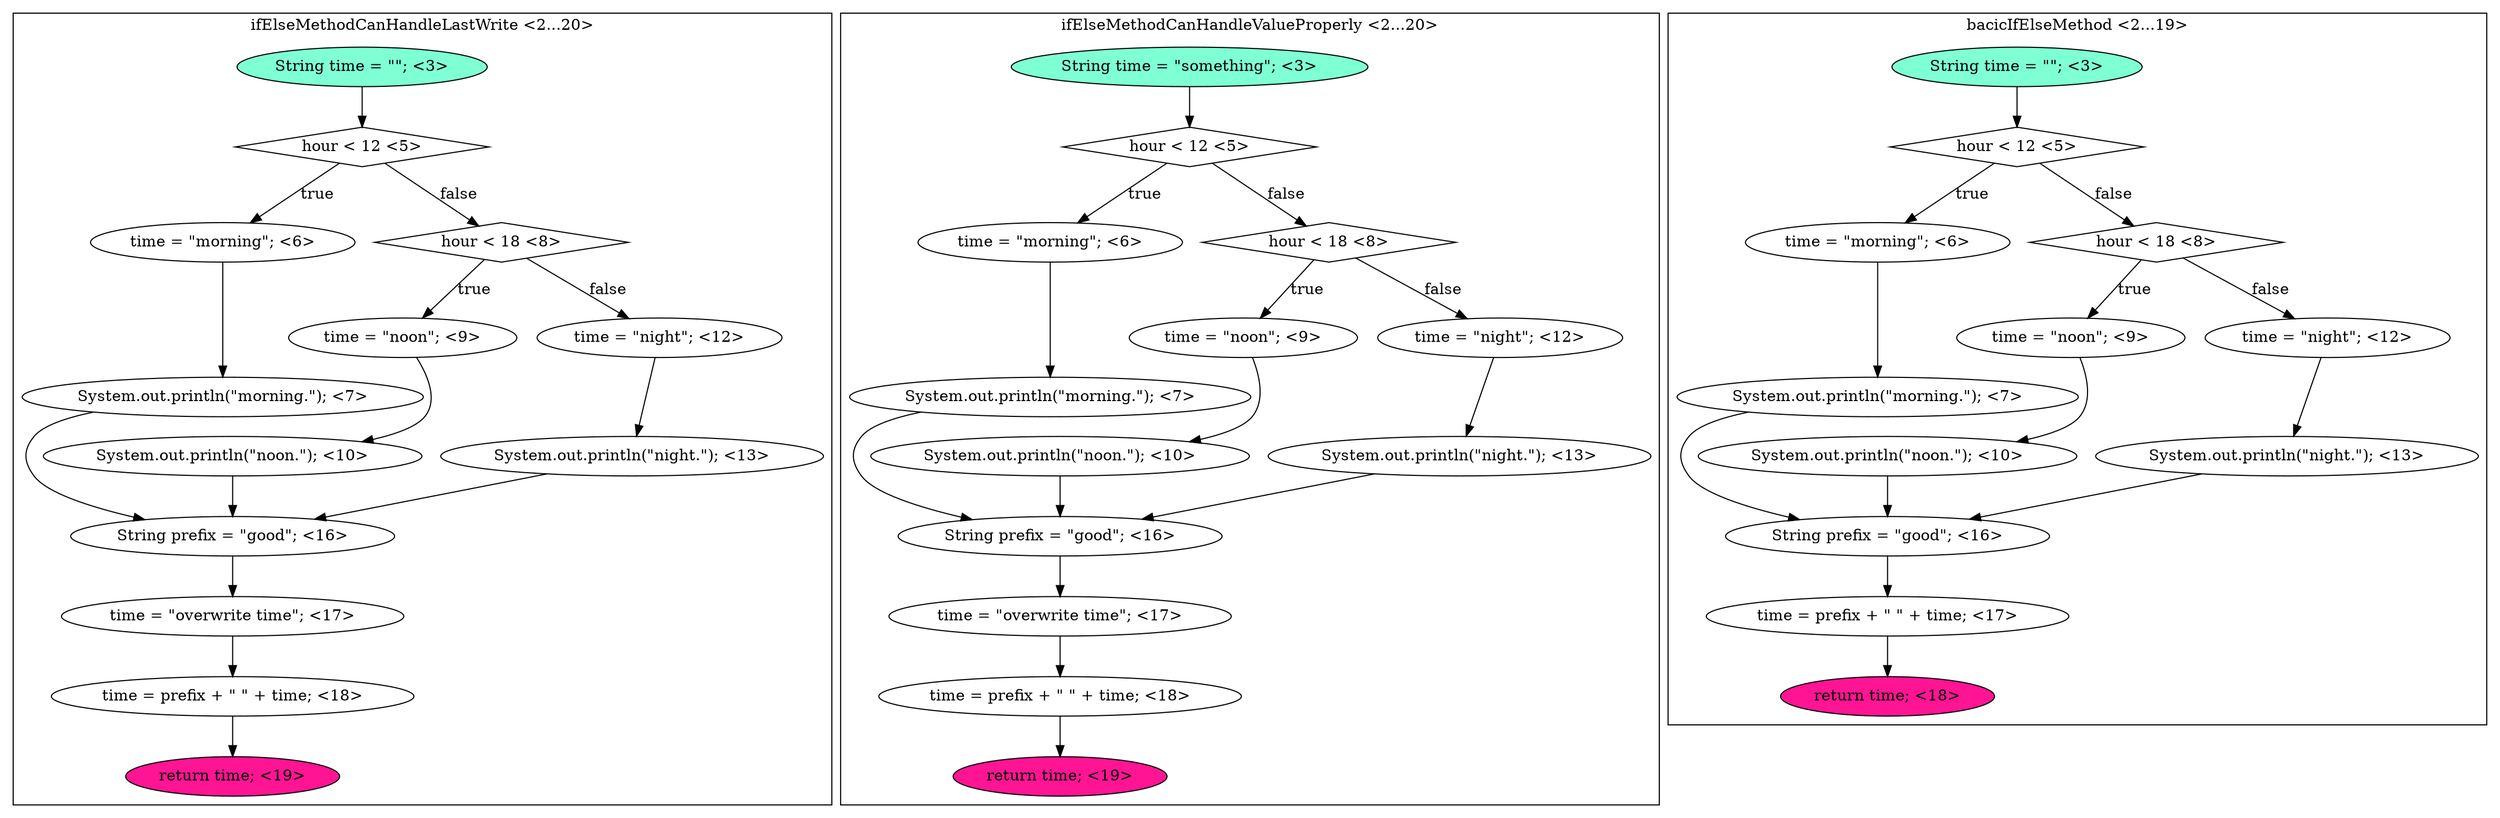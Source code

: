 digraph CFG {
subgraph cluster0 {
label = "ifElseMethodCanHandleLastWrite <2...20>";
0.0 [style = filled, label = "String time = \"\"; <3>", fillcolor = aquamarine, shape = ellipse];
0.1 [style = filled, label = "hour < 12 <5>", fillcolor = white, shape = diamond];
0.2 [style = filled, label = "time = \"morning\"; <6>", fillcolor = white, shape = ellipse];
0.3 [style = filled, label = "System.out.println(\"morning.\"); <7>", fillcolor = white, shape = ellipse];
0.4 [style = filled, label = "hour < 18 <8>", fillcolor = white, shape = diamond];
0.5 [style = filled, label = "time = \"noon\"; <9>", fillcolor = white, shape = ellipse];
0.6 [style = filled, label = "System.out.println(\"noon.\"); <10>", fillcolor = white, shape = ellipse];
0.7 [style = filled, label = "time = \"night\"; <12>", fillcolor = white, shape = ellipse];
0.8 [style = filled, label = "System.out.println(\"night.\"); <13>", fillcolor = white, shape = ellipse];
0.9 [style = filled, label = "String prefix = \"good\"; <16>", fillcolor = white, shape = ellipse];
0.10 [style = filled, label = "time = \"overwrite time\"; <17>", fillcolor = white, shape = ellipse];
0.11 [style = filled, label = "time = prefix + \" \" + time; <18>", fillcolor = white, shape = ellipse];
0.12 [style = filled, label = "return time; <19>", fillcolor = deeppink, shape = ellipse];
0.0 -> 0.1 [style = solid, label=""];
0.1 -> 0.2 [style = solid, label="true"];
0.1 -> 0.4 [style = solid, label="false"];
0.2 -> 0.3 [style = solid, label=""];
0.3 -> 0.9 [style = solid, label=""];
0.4 -> 0.5 [style = solid, label="true"];
0.4 -> 0.7 [style = solid, label="false"];
0.5 -> 0.6 [style = solid, label=""];
0.6 -> 0.9 [style = solid, label=""];
0.7 -> 0.8 [style = solid, label=""];
0.8 -> 0.9 [style = solid, label=""];
0.9 -> 0.10 [style = solid, label=""];
0.10 -> 0.11 [style = solid, label=""];
0.11 -> 0.12 [style = solid, label=""];
}
subgraph cluster1 {
label = "ifElseMethodCanHandleValueProperly <2...20>";
1.0 [style = filled, label = "String time = \"something\"; <3>", fillcolor = aquamarine, shape = ellipse];
1.1 [style = filled, label = "hour < 12 <5>", fillcolor = white, shape = diamond];
1.2 [style = filled, label = "time = \"morning\"; <6>", fillcolor = white, shape = ellipse];
1.3 [style = filled, label = "System.out.println(\"morning.\"); <7>", fillcolor = white, shape = ellipse];
1.4 [style = filled, label = "hour < 18 <8>", fillcolor = white, shape = diamond];
1.5 [style = filled, label = "time = \"noon\"; <9>", fillcolor = white, shape = ellipse];
1.6 [style = filled, label = "System.out.println(\"noon.\"); <10>", fillcolor = white, shape = ellipse];
1.7 [style = filled, label = "time = \"night\"; <12>", fillcolor = white, shape = ellipse];
1.8 [style = filled, label = "System.out.println(\"night.\"); <13>", fillcolor = white, shape = ellipse];
1.9 [style = filled, label = "String prefix = \"good\"; <16>", fillcolor = white, shape = ellipse];
1.10 [style = filled, label = "time = \"overwrite time\"; <17>", fillcolor = white, shape = ellipse];
1.11 [style = filled, label = "time = prefix + \" \" + time; <18>", fillcolor = white, shape = ellipse];
1.12 [style = filled, label = "return time; <19>", fillcolor = deeppink, shape = ellipse];
1.0 -> 1.1 [style = solid, label=""];
1.1 -> 1.2 [style = solid, label="true"];
1.1 -> 1.4 [style = solid, label="false"];
1.2 -> 1.3 [style = solid, label=""];
1.3 -> 1.9 [style = solid, label=""];
1.4 -> 1.5 [style = solid, label="true"];
1.4 -> 1.7 [style = solid, label="false"];
1.5 -> 1.6 [style = solid, label=""];
1.6 -> 1.9 [style = solid, label=""];
1.7 -> 1.8 [style = solid, label=""];
1.8 -> 1.9 [style = solid, label=""];
1.9 -> 1.10 [style = solid, label=""];
1.10 -> 1.11 [style = solid, label=""];
1.11 -> 1.12 [style = solid, label=""];
}
subgraph cluster2 {
label = "bacicIfElseMethod <2...19>";
2.0 [style = filled, label = "String time = \"\"; <3>", fillcolor = aquamarine, shape = ellipse];
2.1 [style = filled, label = "hour < 12 <5>", fillcolor = white, shape = diamond];
2.2 [style = filled, label = "time = \"morning\"; <6>", fillcolor = white, shape = ellipse];
2.3 [style = filled, label = "System.out.println(\"morning.\"); <7>", fillcolor = white, shape = ellipse];
2.4 [style = filled, label = "hour < 18 <8>", fillcolor = white, shape = diamond];
2.5 [style = filled, label = "time = \"noon\"; <9>", fillcolor = white, shape = ellipse];
2.6 [style = filled, label = "System.out.println(\"noon.\"); <10>", fillcolor = white, shape = ellipse];
2.7 [style = filled, label = "time = \"night\"; <12>", fillcolor = white, shape = ellipse];
2.8 [style = filled, label = "System.out.println(\"night.\"); <13>", fillcolor = white, shape = ellipse];
2.9 [style = filled, label = "String prefix = \"good\"; <16>", fillcolor = white, shape = ellipse];
2.10 [style = filled, label = "time = prefix + \" \" + time; <17>", fillcolor = white, shape = ellipse];
2.11 [style = filled, label = "return time; <18>", fillcolor = deeppink, shape = ellipse];
2.0 -> 2.1 [style = solid, label=""];
2.1 -> 2.2 [style = solid, label="true"];
2.1 -> 2.4 [style = solid, label="false"];
2.2 -> 2.3 [style = solid, label=""];
2.3 -> 2.9 [style = solid, label=""];
2.4 -> 2.5 [style = solid, label="true"];
2.4 -> 2.7 [style = solid, label="false"];
2.5 -> 2.6 [style = solid, label=""];
2.6 -> 2.9 [style = solid, label=""];
2.7 -> 2.8 [style = solid, label=""];
2.8 -> 2.9 [style = solid, label=""];
2.9 -> 2.10 [style = solid, label=""];
2.10 -> 2.11 [style = solid, label=""];
}
}